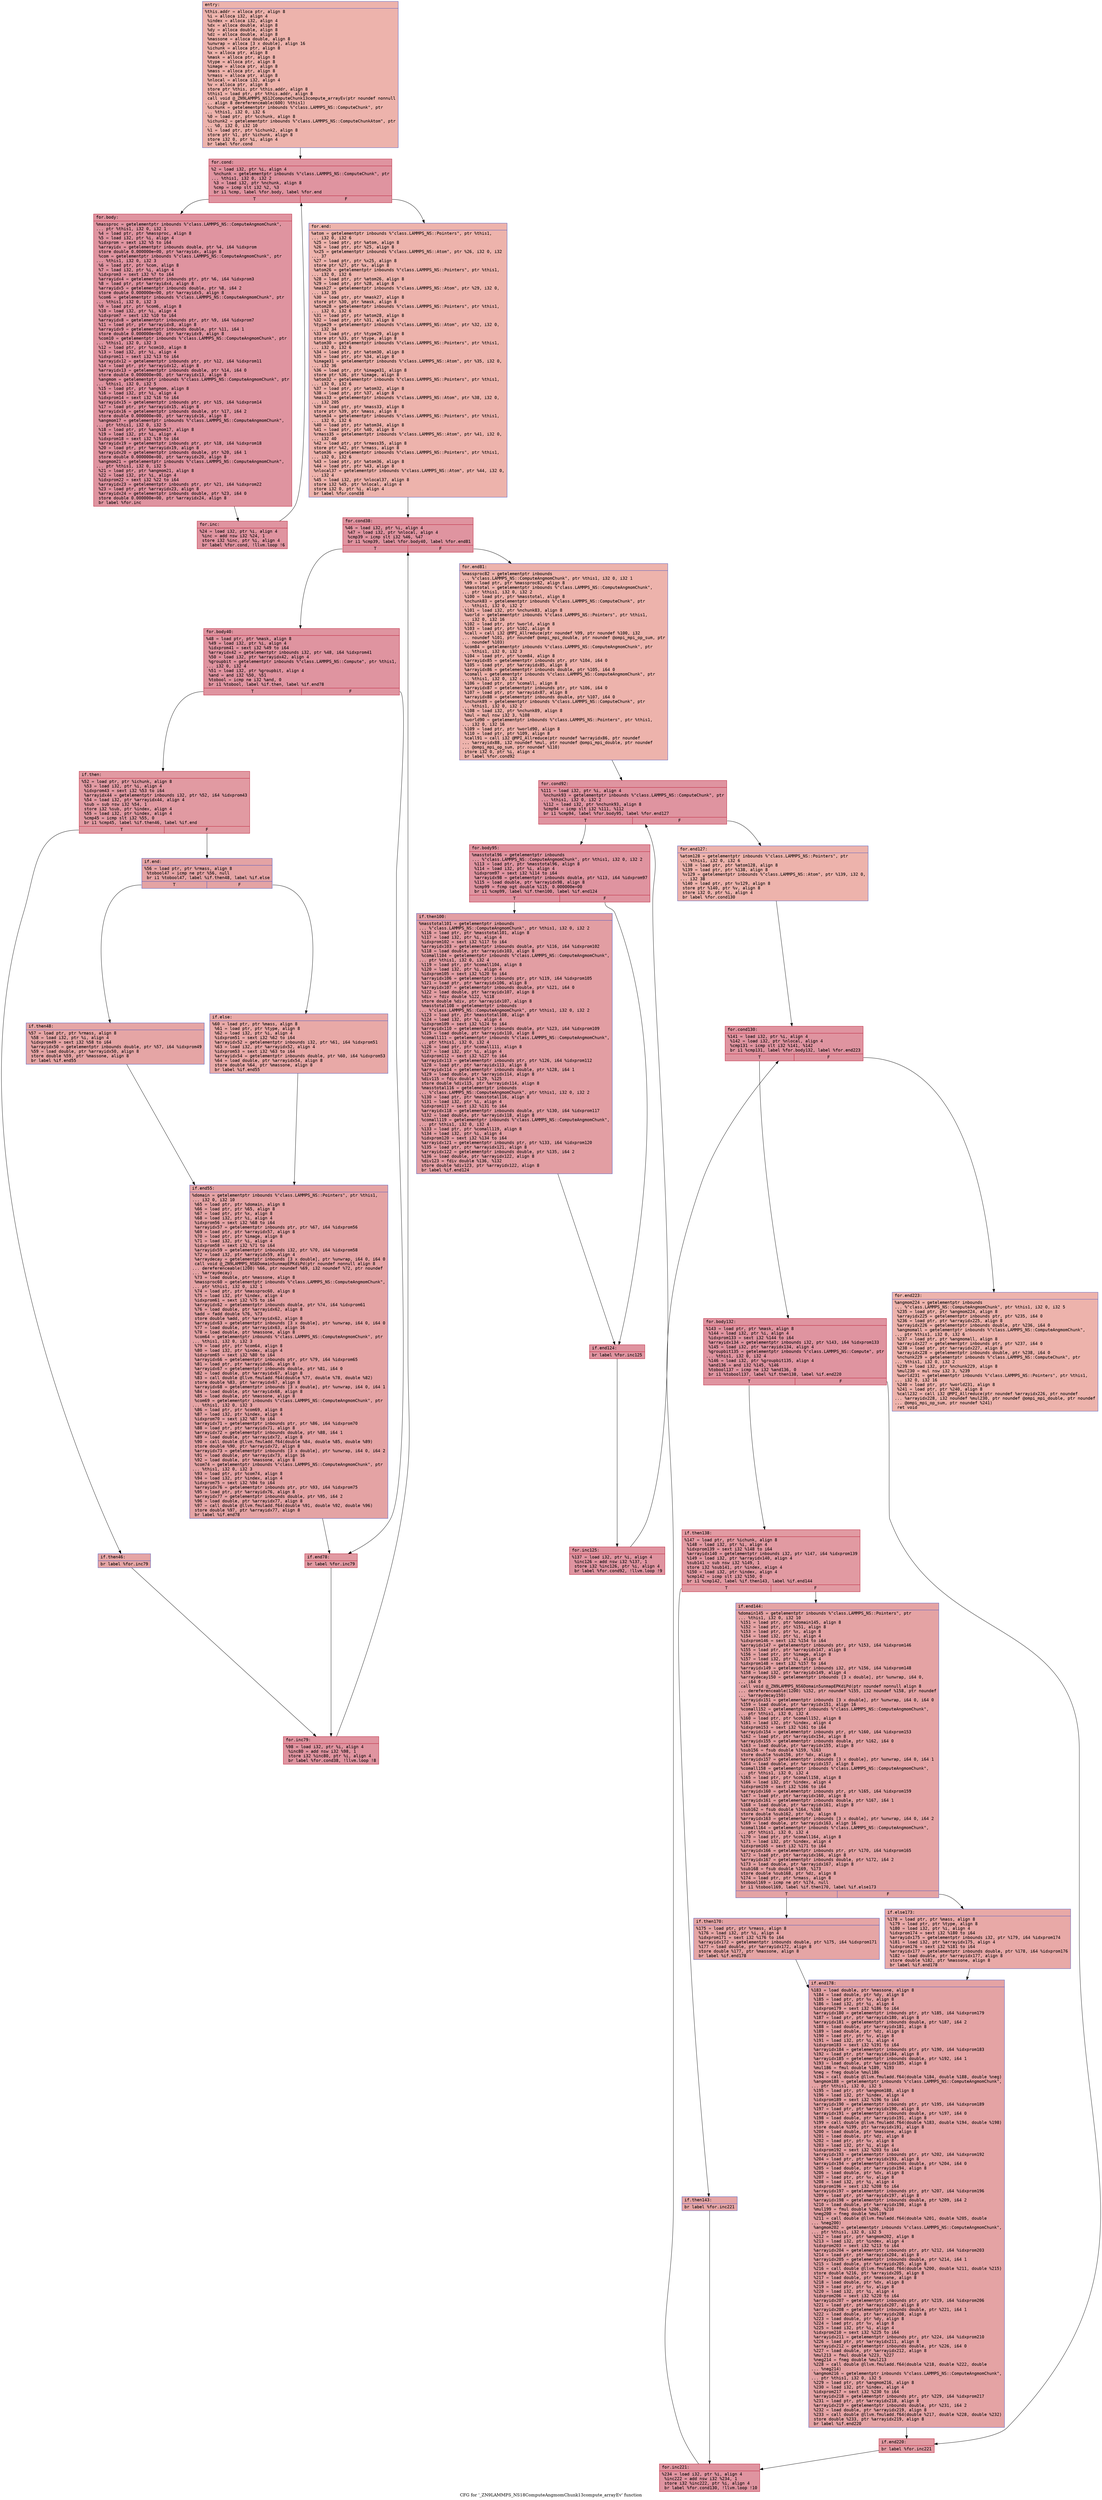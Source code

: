 digraph "CFG for '_ZN9LAMMPS_NS18ComputeAngmomChunk13compute_arrayEv' function" {
	label="CFG for '_ZN9LAMMPS_NS18ComputeAngmomChunk13compute_arrayEv' function";

	Node0x55b35e9cb7b0 [shape=record,color="#3d50c3ff", style=filled, fillcolor="#d6524470" fontname="Courier",label="{entry:\l|  %this.addr = alloca ptr, align 8\l  %i = alloca i32, align 4\l  %index = alloca i32, align 4\l  %dx = alloca double, align 8\l  %dy = alloca double, align 8\l  %dz = alloca double, align 8\l  %massone = alloca double, align 8\l  %unwrap = alloca [3 x double], align 16\l  %ichunk = alloca ptr, align 8\l  %x = alloca ptr, align 8\l  %mask = alloca ptr, align 8\l  %type = alloca ptr, align 8\l  %image = alloca ptr, align 8\l  %mass = alloca ptr, align 8\l  %rmass = alloca ptr, align 8\l  %nlocal = alloca i32, align 4\l  %v = alloca ptr, align 8\l  store ptr %this, ptr %this.addr, align 8\l  %this1 = load ptr, ptr %this.addr, align 8\l  call void @_ZN9LAMMPS_NS12ComputeChunk13compute_arrayEv(ptr noundef nonnull\l... align 8 dereferenceable(600) %this1)\l  %cchunk = getelementptr inbounds %\"class.LAMMPS_NS::ComputeChunk\", ptr\l... %this1, i32 0, i32 6\l  %0 = load ptr, ptr %cchunk, align 8\l  %ichunk2 = getelementptr inbounds %\"class.LAMMPS_NS::ComputeChunkAtom\", ptr\l... %0, i32 0, i32 10\l  %1 = load ptr, ptr %ichunk2, align 8\l  store ptr %1, ptr %ichunk, align 8\l  store i32 0, ptr %i, align 4\l  br label %for.cond\l}"];
	Node0x55b35e9cb7b0 -> Node0x55b35e9cca90[tooltip="entry -> for.cond\nProbability 100.00%" ];
	Node0x55b35e9cca90 [shape=record,color="#b70d28ff", style=filled, fillcolor="#b70d2870" fontname="Courier",label="{for.cond:\l|  %2 = load i32, ptr %i, align 4\l  %nchunk = getelementptr inbounds %\"class.LAMMPS_NS::ComputeChunk\", ptr\l... %this1, i32 0, i32 2\l  %3 = load i32, ptr %nchunk, align 8\l  %cmp = icmp slt i32 %2, %3\l  br i1 %cmp, label %for.body, label %for.end\l|{<s0>T|<s1>F}}"];
	Node0x55b35e9cca90:s0 -> Node0x55b35e9cbe50[tooltip="for.cond -> for.body\nProbability 96.88%" ];
	Node0x55b35e9cca90:s1 -> Node0x55b35e9cbed0[tooltip="for.cond -> for.end\nProbability 3.12%" ];
	Node0x55b35e9cbe50 [shape=record,color="#b70d28ff", style=filled, fillcolor="#b70d2870" fontname="Courier",label="{for.body:\l|  %massproc = getelementptr inbounds %\"class.LAMMPS_NS::ComputeAngmomChunk\",\l... ptr %this1, i32 0, i32 1\l  %4 = load ptr, ptr %massproc, align 8\l  %5 = load i32, ptr %i, align 4\l  %idxprom = sext i32 %5 to i64\l  %arrayidx = getelementptr inbounds double, ptr %4, i64 %idxprom\l  store double 0.000000e+00, ptr %arrayidx, align 8\l  %com = getelementptr inbounds %\"class.LAMMPS_NS::ComputeAngmomChunk\", ptr\l... %this1, i32 0, i32 3\l  %6 = load ptr, ptr %com, align 8\l  %7 = load i32, ptr %i, align 4\l  %idxprom3 = sext i32 %7 to i64\l  %arrayidx4 = getelementptr inbounds ptr, ptr %6, i64 %idxprom3\l  %8 = load ptr, ptr %arrayidx4, align 8\l  %arrayidx5 = getelementptr inbounds double, ptr %8, i64 2\l  store double 0.000000e+00, ptr %arrayidx5, align 8\l  %com6 = getelementptr inbounds %\"class.LAMMPS_NS::ComputeAngmomChunk\", ptr\l... %this1, i32 0, i32 3\l  %9 = load ptr, ptr %com6, align 8\l  %10 = load i32, ptr %i, align 4\l  %idxprom7 = sext i32 %10 to i64\l  %arrayidx8 = getelementptr inbounds ptr, ptr %9, i64 %idxprom7\l  %11 = load ptr, ptr %arrayidx8, align 8\l  %arrayidx9 = getelementptr inbounds double, ptr %11, i64 1\l  store double 0.000000e+00, ptr %arrayidx9, align 8\l  %com10 = getelementptr inbounds %\"class.LAMMPS_NS::ComputeAngmomChunk\", ptr\l... %this1, i32 0, i32 3\l  %12 = load ptr, ptr %com10, align 8\l  %13 = load i32, ptr %i, align 4\l  %idxprom11 = sext i32 %13 to i64\l  %arrayidx12 = getelementptr inbounds ptr, ptr %12, i64 %idxprom11\l  %14 = load ptr, ptr %arrayidx12, align 8\l  %arrayidx13 = getelementptr inbounds double, ptr %14, i64 0\l  store double 0.000000e+00, ptr %arrayidx13, align 8\l  %angmom = getelementptr inbounds %\"class.LAMMPS_NS::ComputeAngmomChunk\", ptr\l... %this1, i32 0, i32 5\l  %15 = load ptr, ptr %angmom, align 8\l  %16 = load i32, ptr %i, align 4\l  %idxprom14 = sext i32 %16 to i64\l  %arrayidx15 = getelementptr inbounds ptr, ptr %15, i64 %idxprom14\l  %17 = load ptr, ptr %arrayidx15, align 8\l  %arrayidx16 = getelementptr inbounds double, ptr %17, i64 2\l  store double 0.000000e+00, ptr %arrayidx16, align 8\l  %angmom17 = getelementptr inbounds %\"class.LAMMPS_NS::ComputeAngmomChunk\",\l... ptr %this1, i32 0, i32 5\l  %18 = load ptr, ptr %angmom17, align 8\l  %19 = load i32, ptr %i, align 4\l  %idxprom18 = sext i32 %19 to i64\l  %arrayidx19 = getelementptr inbounds ptr, ptr %18, i64 %idxprom18\l  %20 = load ptr, ptr %arrayidx19, align 8\l  %arrayidx20 = getelementptr inbounds double, ptr %20, i64 1\l  store double 0.000000e+00, ptr %arrayidx20, align 8\l  %angmom21 = getelementptr inbounds %\"class.LAMMPS_NS::ComputeAngmomChunk\",\l... ptr %this1, i32 0, i32 5\l  %21 = load ptr, ptr %angmom21, align 8\l  %22 = load i32, ptr %i, align 4\l  %idxprom22 = sext i32 %22 to i64\l  %arrayidx23 = getelementptr inbounds ptr, ptr %21, i64 %idxprom22\l  %23 = load ptr, ptr %arrayidx23, align 8\l  %arrayidx24 = getelementptr inbounds double, ptr %23, i64 0\l  store double 0.000000e+00, ptr %arrayidx24, align 8\l  br label %for.inc\l}"];
	Node0x55b35e9cbe50 -> Node0x55b35e9d0520[tooltip="for.body -> for.inc\nProbability 100.00%" ];
	Node0x55b35e9d0520 [shape=record,color="#b70d28ff", style=filled, fillcolor="#b70d2870" fontname="Courier",label="{for.inc:\l|  %24 = load i32, ptr %i, align 4\l  %inc = add nsw i32 %24, 1\l  store i32 %inc, ptr %i, align 4\l  br label %for.cond, !llvm.loop !6\l}"];
	Node0x55b35e9d0520 -> Node0x55b35e9cca90[tooltip="for.inc -> for.cond\nProbability 100.00%" ];
	Node0x55b35e9cbed0 [shape=record,color="#3d50c3ff", style=filled, fillcolor="#d6524470" fontname="Courier",label="{for.end:\l|  %atom = getelementptr inbounds %\"class.LAMMPS_NS::Pointers\", ptr %this1,\l... i32 0, i32 6\l  %25 = load ptr, ptr %atom, align 8\l  %26 = load ptr, ptr %25, align 8\l  %x25 = getelementptr inbounds %\"class.LAMMPS_NS::Atom\", ptr %26, i32 0, i32\l... 37\l  %27 = load ptr, ptr %x25, align 8\l  store ptr %27, ptr %x, align 8\l  %atom26 = getelementptr inbounds %\"class.LAMMPS_NS::Pointers\", ptr %this1,\l... i32 0, i32 6\l  %28 = load ptr, ptr %atom26, align 8\l  %29 = load ptr, ptr %28, align 8\l  %mask27 = getelementptr inbounds %\"class.LAMMPS_NS::Atom\", ptr %29, i32 0,\l... i32 35\l  %30 = load ptr, ptr %mask27, align 8\l  store ptr %30, ptr %mask, align 8\l  %atom28 = getelementptr inbounds %\"class.LAMMPS_NS::Pointers\", ptr %this1,\l... i32 0, i32 6\l  %31 = load ptr, ptr %atom28, align 8\l  %32 = load ptr, ptr %31, align 8\l  %type29 = getelementptr inbounds %\"class.LAMMPS_NS::Atom\", ptr %32, i32 0,\l... i32 34\l  %33 = load ptr, ptr %type29, align 8\l  store ptr %33, ptr %type, align 8\l  %atom30 = getelementptr inbounds %\"class.LAMMPS_NS::Pointers\", ptr %this1,\l... i32 0, i32 6\l  %34 = load ptr, ptr %atom30, align 8\l  %35 = load ptr, ptr %34, align 8\l  %image31 = getelementptr inbounds %\"class.LAMMPS_NS::Atom\", ptr %35, i32 0,\l... i32 36\l  %36 = load ptr, ptr %image31, align 8\l  store ptr %36, ptr %image, align 8\l  %atom32 = getelementptr inbounds %\"class.LAMMPS_NS::Pointers\", ptr %this1,\l... i32 0, i32 6\l  %37 = load ptr, ptr %atom32, align 8\l  %38 = load ptr, ptr %37, align 8\l  %mass33 = getelementptr inbounds %\"class.LAMMPS_NS::Atom\", ptr %38, i32 0,\l... i32 205\l  %39 = load ptr, ptr %mass33, align 8\l  store ptr %39, ptr %mass, align 8\l  %atom34 = getelementptr inbounds %\"class.LAMMPS_NS::Pointers\", ptr %this1,\l... i32 0, i32 6\l  %40 = load ptr, ptr %atom34, align 8\l  %41 = load ptr, ptr %40, align 8\l  %rmass35 = getelementptr inbounds %\"class.LAMMPS_NS::Atom\", ptr %41, i32 0,\l... i32 40\l  %42 = load ptr, ptr %rmass35, align 8\l  store ptr %42, ptr %rmass, align 8\l  %atom36 = getelementptr inbounds %\"class.LAMMPS_NS::Pointers\", ptr %this1,\l... i32 0, i32 6\l  %43 = load ptr, ptr %atom36, align 8\l  %44 = load ptr, ptr %43, align 8\l  %nlocal37 = getelementptr inbounds %\"class.LAMMPS_NS::Atom\", ptr %44, i32 0,\l... i32 4\l  %45 = load i32, ptr %nlocal37, align 8\l  store i32 %45, ptr %nlocal, align 4\l  store i32 0, ptr %i, align 4\l  br label %for.cond38\l}"];
	Node0x55b35e9cbed0 -> Node0x55b35e9d34a0[tooltip="for.end -> for.cond38\nProbability 100.00%" ];
	Node0x55b35e9d34a0 [shape=record,color="#b70d28ff", style=filled, fillcolor="#b70d2870" fontname="Courier",label="{for.cond38:\l|  %46 = load i32, ptr %i, align 4\l  %47 = load i32, ptr %nlocal, align 4\l  %cmp39 = icmp slt i32 %46, %47\l  br i1 %cmp39, label %for.body40, label %for.end81\l|{<s0>T|<s1>F}}"];
	Node0x55b35e9d34a0:s0 -> Node0x55b35e9d3f50[tooltip="for.cond38 -> for.body40\nProbability 96.88%" ];
	Node0x55b35e9d34a0:s1 -> Node0x55b35e9d3fd0[tooltip="for.cond38 -> for.end81\nProbability 3.12%" ];
	Node0x55b35e9d3f50 [shape=record,color="#b70d28ff", style=filled, fillcolor="#b70d2870" fontname="Courier",label="{for.body40:\l|  %48 = load ptr, ptr %mask, align 8\l  %49 = load i32, ptr %i, align 4\l  %idxprom41 = sext i32 %49 to i64\l  %arrayidx42 = getelementptr inbounds i32, ptr %48, i64 %idxprom41\l  %50 = load i32, ptr %arrayidx42, align 4\l  %groupbit = getelementptr inbounds %\"class.LAMMPS_NS::Compute\", ptr %this1,\l... i32 0, i32 4\l  %51 = load i32, ptr %groupbit, align 4\l  %and = and i32 %50, %51\l  %tobool = icmp ne i32 %and, 0\l  br i1 %tobool, label %if.then, label %if.end78\l|{<s0>T|<s1>F}}"];
	Node0x55b35e9d3f50:s0 -> Node0x55b35e9d46c0[tooltip="for.body40 -> if.then\nProbability 62.50%" ];
	Node0x55b35e9d3f50:s1 -> Node0x55b35e9d4730[tooltip="for.body40 -> if.end78\nProbability 37.50%" ];
	Node0x55b35e9d46c0 [shape=record,color="#b70d28ff", style=filled, fillcolor="#bb1b2c70" fontname="Courier",label="{if.then:\l|  %52 = load ptr, ptr %ichunk, align 8\l  %53 = load i32, ptr %i, align 4\l  %idxprom43 = sext i32 %53 to i64\l  %arrayidx44 = getelementptr inbounds i32, ptr %52, i64 %idxprom43\l  %54 = load i32, ptr %arrayidx44, align 4\l  %sub = sub nsw i32 %54, 1\l  store i32 %sub, ptr %index, align 4\l  %55 = load i32, ptr %index, align 4\l  %cmp45 = icmp slt i32 %55, 0\l  br i1 %cmp45, label %if.then46, label %if.end\l|{<s0>T|<s1>F}}"];
	Node0x55b35e9d46c0:s0 -> Node0x55b35e9d4dd0[tooltip="if.then -> if.then46\nProbability 37.50%" ];
	Node0x55b35e9d46c0:s1 -> Node0x55b35e9d4e50[tooltip="if.then -> if.end\nProbability 62.50%" ];
	Node0x55b35e9d4dd0 [shape=record,color="#3d50c3ff", style=filled, fillcolor="#c5333470" fontname="Courier",label="{if.then46:\l|  br label %for.inc79\l}"];
	Node0x55b35e9d4dd0 -> Node0x55b35e9d4fd0[tooltip="if.then46 -> for.inc79\nProbability 100.00%" ];
	Node0x55b35e9d4e50 [shape=record,color="#3d50c3ff", style=filled, fillcolor="#c32e3170" fontname="Courier",label="{if.end:\l|  %56 = load ptr, ptr %rmass, align 8\l  %tobool47 = icmp ne ptr %56, null\l  br i1 %tobool47, label %if.then48, label %if.else\l|{<s0>T|<s1>F}}"];
	Node0x55b35e9d4e50:s0 -> Node0x55b35e9d5200[tooltip="if.end -> if.then48\nProbability 62.50%" ];
	Node0x55b35e9d4e50:s1 -> Node0x55b35e9d5280[tooltip="if.end -> if.else\nProbability 37.50%" ];
	Node0x55b35e9d5200 [shape=record,color="#3d50c3ff", style=filled, fillcolor="#c5333470" fontname="Courier",label="{if.then48:\l|  %57 = load ptr, ptr %rmass, align 8\l  %58 = load i32, ptr %i, align 4\l  %idxprom49 = sext i32 %58 to i64\l  %arrayidx50 = getelementptr inbounds double, ptr %57, i64 %idxprom49\l  %59 = load double, ptr %arrayidx50, align 8\l  store double %59, ptr %massone, align 8\l  br label %if.end55\l}"];
	Node0x55b35e9d5200 -> Node0x55b35e9d5790[tooltip="if.then48 -> if.end55\nProbability 100.00%" ];
	Node0x55b35e9d5280 [shape=record,color="#3d50c3ff", style=filled, fillcolor="#ca3b3770" fontname="Courier",label="{if.else:\l|  %60 = load ptr, ptr %mass, align 8\l  %61 = load ptr, ptr %type, align 8\l  %62 = load i32, ptr %i, align 4\l  %idxprom51 = sext i32 %62 to i64\l  %arrayidx52 = getelementptr inbounds i32, ptr %61, i64 %idxprom51\l  %63 = load i32, ptr %arrayidx52, align 4\l  %idxprom53 = sext i32 %63 to i64\l  %arrayidx54 = getelementptr inbounds double, ptr %60, i64 %idxprom53\l  %64 = load double, ptr %arrayidx54, align 8\l  store double %64, ptr %massone, align 8\l  br label %if.end55\l}"];
	Node0x55b35e9d5280 -> Node0x55b35e9d5790[tooltip="if.else -> if.end55\nProbability 100.00%" ];
	Node0x55b35e9d5790 [shape=record,color="#3d50c3ff", style=filled, fillcolor="#c32e3170" fontname="Courier",label="{if.end55:\l|  %domain = getelementptr inbounds %\"class.LAMMPS_NS::Pointers\", ptr %this1,\l... i32 0, i32 10\l  %65 = load ptr, ptr %domain, align 8\l  %66 = load ptr, ptr %65, align 8\l  %67 = load ptr, ptr %x, align 8\l  %68 = load i32, ptr %i, align 4\l  %idxprom56 = sext i32 %68 to i64\l  %arrayidx57 = getelementptr inbounds ptr, ptr %67, i64 %idxprom56\l  %69 = load ptr, ptr %arrayidx57, align 8\l  %70 = load ptr, ptr %image, align 8\l  %71 = load i32, ptr %i, align 4\l  %idxprom58 = sext i32 %71 to i64\l  %arrayidx59 = getelementptr inbounds i32, ptr %70, i64 %idxprom58\l  %72 = load i32, ptr %arrayidx59, align 4\l  %arraydecay = getelementptr inbounds [3 x double], ptr %unwrap, i64 0, i64 0\l  call void @_ZN9LAMMPS_NS6Domain5unmapEPKdiPd(ptr noundef nonnull align 8\l... dereferenceable(1200) %66, ptr noundef %69, i32 noundef %72, ptr noundef\l... %arraydecay)\l  %73 = load double, ptr %massone, align 8\l  %massproc60 = getelementptr inbounds %\"class.LAMMPS_NS::ComputeAngmomChunk\",\l... ptr %this1, i32 0, i32 1\l  %74 = load ptr, ptr %massproc60, align 8\l  %75 = load i32, ptr %index, align 4\l  %idxprom61 = sext i32 %75 to i64\l  %arrayidx62 = getelementptr inbounds double, ptr %74, i64 %idxprom61\l  %76 = load double, ptr %arrayidx62, align 8\l  %add = fadd double %76, %73\l  store double %add, ptr %arrayidx62, align 8\l  %arrayidx63 = getelementptr inbounds [3 x double], ptr %unwrap, i64 0, i64 0\l  %77 = load double, ptr %arrayidx63, align 16\l  %78 = load double, ptr %massone, align 8\l  %com64 = getelementptr inbounds %\"class.LAMMPS_NS::ComputeAngmomChunk\", ptr\l... %this1, i32 0, i32 3\l  %79 = load ptr, ptr %com64, align 8\l  %80 = load i32, ptr %index, align 4\l  %idxprom65 = sext i32 %80 to i64\l  %arrayidx66 = getelementptr inbounds ptr, ptr %79, i64 %idxprom65\l  %81 = load ptr, ptr %arrayidx66, align 8\l  %arrayidx67 = getelementptr inbounds double, ptr %81, i64 0\l  %82 = load double, ptr %arrayidx67, align 8\l  %83 = call double @llvm.fmuladd.f64(double %77, double %78, double %82)\l  store double %83, ptr %arrayidx67, align 8\l  %arrayidx68 = getelementptr inbounds [3 x double], ptr %unwrap, i64 0, i64 1\l  %84 = load double, ptr %arrayidx68, align 8\l  %85 = load double, ptr %massone, align 8\l  %com69 = getelementptr inbounds %\"class.LAMMPS_NS::ComputeAngmomChunk\", ptr\l... %this1, i32 0, i32 3\l  %86 = load ptr, ptr %com69, align 8\l  %87 = load i32, ptr %index, align 4\l  %idxprom70 = sext i32 %87 to i64\l  %arrayidx71 = getelementptr inbounds ptr, ptr %86, i64 %idxprom70\l  %88 = load ptr, ptr %arrayidx71, align 8\l  %arrayidx72 = getelementptr inbounds double, ptr %88, i64 1\l  %89 = load double, ptr %arrayidx72, align 8\l  %90 = call double @llvm.fmuladd.f64(double %84, double %85, double %89)\l  store double %90, ptr %arrayidx72, align 8\l  %arrayidx73 = getelementptr inbounds [3 x double], ptr %unwrap, i64 0, i64 2\l  %91 = load double, ptr %arrayidx73, align 16\l  %92 = load double, ptr %massone, align 8\l  %com74 = getelementptr inbounds %\"class.LAMMPS_NS::ComputeAngmomChunk\", ptr\l... %this1, i32 0, i32 3\l  %93 = load ptr, ptr %com74, align 8\l  %94 = load i32, ptr %index, align 4\l  %idxprom75 = sext i32 %94 to i64\l  %arrayidx76 = getelementptr inbounds ptr, ptr %93, i64 %idxprom75\l  %95 = load ptr, ptr %arrayidx76, align 8\l  %arrayidx77 = getelementptr inbounds double, ptr %95, i64 2\l  %96 = load double, ptr %arrayidx77, align 8\l  %97 = call double @llvm.fmuladd.f64(double %91, double %92, double %96)\l  store double %97, ptr %arrayidx77, align 8\l  br label %if.end78\l}"];
	Node0x55b35e9d5790 -> Node0x55b35e9d4730[tooltip="if.end55 -> if.end78\nProbability 100.00%" ];
	Node0x55b35e9d4730 [shape=record,color="#b70d28ff", style=filled, fillcolor="#bb1b2c70" fontname="Courier",label="{if.end78:\l|  br label %for.inc79\l}"];
	Node0x55b35e9d4730 -> Node0x55b35e9d4fd0[tooltip="if.end78 -> for.inc79\nProbability 100.00%" ];
	Node0x55b35e9d4fd0 [shape=record,color="#b70d28ff", style=filled, fillcolor="#b70d2870" fontname="Courier",label="{for.inc79:\l|  %98 = load i32, ptr %i, align 4\l  %inc80 = add nsw i32 %98, 1\l  store i32 %inc80, ptr %i, align 4\l  br label %for.cond38, !llvm.loop !8\l}"];
	Node0x55b35e9d4fd0 -> Node0x55b35e9d34a0[tooltip="for.inc79 -> for.cond38\nProbability 100.00%" ];
	Node0x55b35e9d3fd0 [shape=record,color="#3d50c3ff", style=filled, fillcolor="#d6524470" fontname="Courier",label="{for.end81:\l|  %massproc82 = getelementptr inbounds\l... %\"class.LAMMPS_NS::ComputeAngmomChunk\", ptr %this1, i32 0, i32 1\l  %99 = load ptr, ptr %massproc82, align 8\l  %masstotal = getelementptr inbounds %\"class.LAMMPS_NS::ComputeAngmomChunk\",\l... ptr %this1, i32 0, i32 2\l  %100 = load ptr, ptr %masstotal, align 8\l  %nchunk83 = getelementptr inbounds %\"class.LAMMPS_NS::ComputeChunk\", ptr\l... %this1, i32 0, i32 2\l  %101 = load i32, ptr %nchunk83, align 8\l  %world = getelementptr inbounds %\"class.LAMMPS_NS::Pointers\", ptr %this1,\l... i32 0, i32 16\l  %102 = load ptr, ptr %world, align 8\l  %103 = load ptr, ptr %102, align 8\l  %call = call i32 @MPI_Allreduce(ptr noundef %99, ptr noundef %100, i32\l... noundef %101, ptr noundef @ompi_mpi_double, ptr noundef @ompi_mpi_op_sum, ptr\l... noundef %103)\l  %com84 = getelementptr inbounds %\"class.LAMMPS_NS::ComputeAngmomChunk\", ptr\l... %this1, i32 0, i32 3\l  %104 = load ptr, ptr %com84, align 8\l  %arrayidx85 = getelementptr inbounds ptr, ptr %104, i64 0\l  %105 = load ptr, ptr %arrayidx85, align 8\l  %arrayidx86 = getelementptr inbounds double, ptr %105, i64 0\l  %comall = getelementptr inbounds %\"class.LAMMPS_NS::ComputeAngmomChunk\", ptr\l... %this1, i32 0, i32 4\l  %106 = load ptr, ptr %comall, align 8\l  %arrayidx87 = getelementptr inbounds ptr, ptr %106, i64 0\l  %107 = load ptr, ptr %arrayidx87, align 8\l  %arrayidx88 = getelementptr inbounds double, ptr %107, i64 0\l  %nchunk89 = getelementptr inbounds %\"class.LAMMPS_NS::ComputeChunk\", ptr\l... %this1, i32 0, i32 2\l  %108 = load i32, ptr %nchunk89, align 8\l  %mul = mul nsw i32 3, %108\l  %world90 = getelementptr inbounds %\"class.LAMMPS_NS::Pointers\", ptr %this1,\l... i32 0, i32 16\l  %109 = load ptr, ptr %world90, align 8\l  %110 = load ptr, ptr %109, align 8\l  %call91 = call i32 @MPI_Allreduce(ptr noundef %arrayidx86, ptr noundef\l... %arrayidx88, i32 noundef %mul, ptr noundef @ompi_mpi_double, ptr noundef\l... @ompi_mpi_op_sum, ptr noundef %110)\l  store i32 0, ptr %i, align 4\l  br label %for.cond92\l}"];
	Node0x55b35e9d3fd0 -> Node0x55b35e9db0e0[tooltip="for.end81 -> for.cond92\nProbability 100.00%" ];
	Node0x55b35e9db0e0 [shape=record,color="#b70d28ff", style=filled, fillcolor="#b70d2870" fontname="Courier",label="{for.cond92:\l|  %111 = load i32, ptr %i, align 4\l  %nchunk93 = getelementptr inbounds %\"class.LAMMPS_NS::ComputeChunk\", ptr\l... %this1, i32 0, i32 2\l  %112 = load i32, ptr %nchunk93, align 8\l  %cmp94 = icmp slt i32 %111, %112\l  br i1 %cmp94, label %for.body95, label %for.end127\l|{<s0>T|<s1>F}}"];
	Node0x55b35e9db0e0:s0 -> Node0x55b35e9db420[tooltip="for.cond92 -> for.body95\nProbability 96.88%" ];
	Node0x55b35e9db0e0:s1 -> Node0x55b35e9db4a0[tooltip="for.cond92 -> for.end127\nProbability 3.12%" ];
	Node0x55b35e9db420 [shape=record,color="#b70d28ff", style=filled, fillcolor="#b70d2870" fontname="Courier",label="{for.body95:\l|  %masstotal96 = getelementptr inbounds\l... %\"class.LAMMPS_NS::ComputeAngmomChunk\", ptr %this1, i32 0, i32 2\l  %113 = load ptr, ptr %masstotal96, align 8\l  %114 = load i32, ptr %i, align 4\l  %idxprom97 = sext i32 %114 to i64\l  %arrayidx98 = getelementptr inbounds double, ptr %113, i64 %idxprom97\l  %115 = load double, ptr %arrayidx98, align 8\l  %cmp99 = fcmp ogt double %115, 0.000000e+00\l  br i1 %cmp99, label %if.then100, label %if.end124\l|{<s0>T|<s1>F}}"];
	Node0x55b35e9db420:s0 -> Node0x55b35e9dba60[tooltip="for.body95 -> if.then100\nProbability 50.00%" ];
	Node0x55b35e9db420:s1 -> Node0x55b35e9dbae0[tooltip="for.body95 -> if.end124\nProbability 50.00%" ];
	Node0x55b35e9dba60 [shape=record,color="#3d50c3ff", style=filled, fillcolor="#be242e70" fontname="Courier",label="{if.then100:\l|  %masstotal101 = getelementptr inbounds\l... %\"class.LAMMPS_NS::ComputeAngmomChunk\", ptr %this1, i32 0, i32 2\l  %116 = load ptr, ptr %masstotal101, align 8\l  %117 = load i32, ptr %i, align 4\l  %idxprom102 = sext i32 %117 to i64\l  %arrayidx103 = getelementptr inbounds double, ptr %116, i64 %idxprom102\l  %118 = load double, ptr %arrayidx103, align 8\l  %comall104 = getelementptr inbounds %\"class.LAMMPS_NS::ComputeAngmomChunk\",\l... ptr %this1, i32 0, i32 4\l  %119 = load ptr, ptr %comall104, align 8\l  %120 = load i32, ptr %i, align 4\l  %idxprom105 = sext i32 %120 to i64\l  %arrayidx106 = getelementptr inbounds ptr, ptr %119, i64 %idxprom105\l  %121 = load ptr, ptr %arrayidx106, align 8\l  %arrayidx107 = getelementptr inbounds double, ptr %121, i64 0\l  %122 = load double, ptr %arrayidx107, align 8\l  %div = fdiv double %122, %118\l  store double %div, ptr %arrayidx107, align 8\l  %masstotal108 = getelementptr inbounds\l... %\"class.LAMMPS_NS::ComputeAngmomChunk\", ptr %this1, i32 0, i32 2\l  %123 = load ptr, ptr %masstotal108, align 8\l  %124 = load i32, ptr %i, align 4\l  %idxprom109 = sext i32 %124 to i64\l  %arrayidx110 = getelementptr inbounds double, ptr %123, i64 %idxprom109\l  %125 = load double, ptr %arrayidx110, align 8\l  %comall111 = getelementptr inbounds %\"class.LAMMPS_NS::ComputeAngmomChunk\",\l... ptr %this1, i32 0, i32 4\l  %126 = load ptr, ptr %comall111, align 8\l  %127 = load i32, ptr %i, align 4\l  %idxprom112 = sext i32 %127 to i64\l  %arrayidx113 = getelementptr inbounds ptr, ptr %126, i64 %idxprom112\l  %128 = load ptr, ptr %arrayidx113, align 8\l  %arrayidx114 = getelementptr inbounds double, ptr %128, i64 1\l  %129 = load double, ptr %arrayidx114, align 8\l  %div115 = fdiv double %129, %125\l  store double %div115, ptr %arrayidx114, align 8\l  %masstotal116 = getelementptr inbounds\l... %\"class.LAMMPS_NS::ComputeAngmomChunk\", ptr %this1, i32 0, i32 2\l  %130 = load ptr, ptr %masstotal116, align 8\l  %131 = load i32, ptr %i, align 4\l  %idxprom117 = sext i32 %131 to i64\l  %arrayidx118 = getelementptr inbounds double, ptr %130, i64 %idxprom117\l  %132 = load double, ptr %arrayidx118, align 8\l  %comall119 = getelementptr inbounds %\"class.LAMMPS_NS::ComputeAngmomChunk\",\l... ptr %this1, i32 0, i32 4\l  %133 = load ptr, ptr %comall119, align 8\l  %134 = load i32, ptr %i, align 4\l  %idxprom120 = sext i32 %134 to i64\l  %arrayidx121 = getelementptr inbounds ptr, ptr %133, i64 %idxprom120\l  %135 = load ptr, ptr %arrayidx121, align 8\l  %arrayidx122 = getelementptr inbounds double, ptr %135, i64 2\l  %136 = load double, ptr %arrayidx122, align 8\l  %div123 = fdiv double %136, %132\l  store double %div123, ptr %arrayidx122, align 8\l  br label %if.end124\l}"];
	Node0x55b35e9dba60 -> Node0x55b35e9dbae0[tooltip="if.then100 -> if.end124\nProbability 100.00%" ];
	Node0x55b35e9dbae0 [shape=record,color="#b70d28ff", style=filled, fillcolor="#b70d2870" fontname="Courier",label="{if.end124:\l|  br label %for.inc125\l}"];
	Node0x55b35e9dbae0 -> Node0x55b35e9ddc00[tooltip="if.end124 -> for.inc125\nProbability 100.00%" ];
	Node0x55b35e9ddc00 [shape=record,color="#b70d28ff", style=filled, fillcolor="#b70d2870" fontname="Courier",label="{for.inc125:\l|  %137 = load i32, ptr %i, align 4\l  %inc126 = add nsw i32 %137, 1\l  store i32 %inc126, ptr %i, align 4\l  br label %for.cond92, !llvm.loop !9\l}"];
	Node0x55b35e9ddc00 -> Node0x55b35e9db0e0[tooltip="for.inc125 -> for.cond92\nProbability 100.00%" ];
	Node0x55b35e9db4a0 [shape=record,color="#3d50c3ff", style=filled, fillcolor="#d6524470" fontname="Courier",label="{for.end127:\l|  %atom128 = getelementptr inbounds %\"class.LAMMPS_NS::Pointers\", ptr\l... %this1, i32 0, i32 6\l  %138 = load ptr, ptr %atom128, align 8\l  %139 = load ptr, ptr %138, align 8\l  %v129 = getelementptr inbounds %\"class.LAMMPS_NS::Atom\", ptr %139, i32 0,\l... i32 38\l  %140 = load ptr, ptr %v129, align 8\l  store ptr %140, ptr %v, align 8\l  store i32 0, ptr %i, align 4\l  br label %for.cond130\l}"];
	Node0x55b35e9db4a0 -> Node0x55b35e9de530[tooltip="for.end127 -> for.cond130\nProbability 100.00%" ];
	Node0x55b35e9de530 [shape=record,color="#b70d28ff", style=filled, fillcolor="#b70d2870" fontname="Courier",label="{for.cond130:\l|  %141 = load i32, ptr %i, align 4\l  %142 = load i32, ptr %nlocal, align 4\l  %cmp131 = icmp slt i32 %141, %142\l  br i1 %cmp131, label %for.body132, label %for.end223\l|{<s0>T|<s1>F}}"];
	Node0x55b35e9de530:s0 -> Node0x55b35e9de7d0[tooltip="for.cond130 -> for.body132\nProbability 96.88%" ];
	Node0x55b35e9de530:s1 -> Node0x55b35e9de850[tooltip="for.cond130 -> for.end223\nProbability 3.12%" ];
	Node0x55b35e9de7d0 [shape=record,color="#b70d28ff", style=filled, fillcolor="#b70d2870" fontname="Courier",label="{for.body132:\l|  %143 = load ptr, ptr %mask, align 8\l  %144 = load i32, ptr %i, align 4\l  %idxprom133 = sext i32 %144 to i64\l  %arrayidx134 = getelementptr inbounds i32, ptr %143, i64 %idxprom133\l  %145 = load i32, ptr %arrayidx134, align 4\l  %groupbit135 = getelementptr inbounds %\"class.LAMMPS_NS::Compute\", ptr\l... %this1, i32 0, i32 4\l  %146 = load i32, ptr %groupbit135, align 4\l  %and136 = and i32 %145, %146\l  %tobool137 = icmp ne i32 %and136, 0\l  br i1 %tobool137, label %if.then138, label %if.end220\l|{<s0>T|<s1>F}}"];
	Node0x55b35e9de7d0:s0 -> Node0x55b35e9c9940[tooltip="for.body132 -> if.then138\nProbability 62.50%" ];
	Node0x55b35e9de7d0:s1 -> Node0x55b35e9c99c0[tooltip="for.body132 -> if.end220\nProbability 37.50%" ];
	Node0x55b35e9c9940 [shape=record,color="#b70d28ff", style=filled, fillcolor="#bb1b2c70" fontname="Courier",label="{if.then138:\l|  %147 = load ptr, ptr %ichunk, align 8\l  %148 = load i32, ptr %i, align 4\l  %idxprom139 = sext i32 %148 to i64\l  %arrayidx140 = getelementptr inbounds i32, ptr %147, i64 %idxprom139\l  %149 = load i32, ptr %arrayidx140, align 4\l  %sub141 = sub nsw i32 %149, 1\l  store i32 %sub141, ptr %index, align 4\l  %150 = load i32, ptr %index, align 4\l  %cmp142 = icmp slt i32 %150, 0\l  br i1 %cmp142, label %if.then143, label %if.end144\l|{<s0>T|<s1>F}}"];
	Node0x55b35e9c9940:s0 -> Node0x55b35e9d5c90[tooltip="if.then138 -> if.then143\nProbability 37.50%" ];
	Node0x55b35e9c9940:s1 -> Node0x55b35e9d5d10[tooltip="if.then138 -> if.end144\nProbability 62.50%" ];
	Node0x55b35e9d5c90 [shape=record,color="#3d50c3ff", style=filled, fillcolor="#c5333470" fontname="Courier",label="{if.then143:\l|  br label %for.inc221\l}"];
	Node0x55b35e9d5c90 -> Node0x55b35e9d5ea0[tooltip="if.then143 -> for.inc221\nProbability 100.00%" ];
	Node0x55b35e9d5d10 [shape=record,color="#3d50c3ff", style=filled, fillcolor="#c32e3170" fontname="Courier",label="{if.end144:\l|  %domain145 = getelementptr inbounds %\"class.LAMMPS_NS::Pointers\", ptr\l... %this1, i32 0, i32 10\l  %151 = load ptr, ptr %domain145, align 8\l  %152 = load ptr, ptr %151, align 8\l  %153 = load ptr, ptr %x, align 8\l  %154 = load i32, ptr %i, align 4\l  %idxprom146 = sext i32 %154 to i64\l  %arrayidx147 = getelementptr inbounds ptr, ptr %153, i64 %idxprom146\l  %155 = load ptr, ptr %arrayidx147, align 8\l  %156 = load ptr, ptr %image, align 8\l  %157 = load i32, ptr %i, align 4\l  %idxprom148 = sext i32 %157 to i64\l  %arrayidx149 = getelementptr inbounds i32, ptr %156, i64 %idxprom148\l  %158 = load i32, ptr %arrayidx149, align 4\l  %arraydecay150 = getelementptr inbounds [3 x double], ptr %unwrap, i64 0,\l... i64 0\l  call void @_ZN9LAMMPS_NS6Domain5unmapEPKdiPd(ptr noundef nonnull align 8\l... dereferenceable(1200) %152, ptr noundef %155, i32 noundef %158, ptr noundef\l... %arraydecay150)\l  %arrayidx151 = getelementptr inbounds [3 x double], ptr %unwrap, i64 0, i64 0\l  %159 = load double, ptr %arrayidx151, align 16\l  %comall152 = getelementptr inbounds %\"class.LAMMPS_NS::ComputeAngmomChunk\",\l... ptr %this1, i32 0, i32 4\l  %160 = load ptr, ptr %comall152, align 8\l  %161 = load i32, ptr %index, align 4\l  %idxprom153 = sext i32 %161 to i64\l  %arrayidx154 = getelementptr inbounds ptr, ptr %160, i64 %idxprom153\l  %162 = load ptr, ptr %arrayidx154, align 8\l  %arrayidx155 = getelementptr inbounds double, ptr %162, i64 0\l  %163 = load double, ptr %arrayidx155, align 8\l  %sub156 = fsub double %159, %163\l  store double %sub156, ptr %dx, align 8\l  %arrayidx157 = getelementptr inbounds [3 x double], ptr %unwrap, i64 0, i64 1\l  %164 = load double, ptr %arrayidx157, align 8\l  %comall158 = getelementptr inbounds %\"class.LAMMPS_NS::ComputeAngmomChunk\",\l... ptr %this1, i32 0, i32 4\l  %165 = load ptr, ptr %comall158, align 8\l  %166 = load i32, ptr %index, align 4\l  %idxprom159 = sext i32 %166 to i64\l  %arrayidx160 = getelementptr inbounds ptr, ptr %165, i64 %idxprom159\l  %167 = load ptr, ptr %arrayidx160, align 8\l  %arrayidx161 = getelementptr inbounds double, ptr %167, i64 1\l  %168 = load double, ptr %arrayidx161, align 8\l  %sub162 = fsub double %164, %168\l  store double %sub162, ptr %dy, align 8\l  %arrayidx163 = getelementptr inbounds [3 x double], ptr %unwrap, i64 0, i64 2\l  %169 = load double, ptr %arrayidx163, align 16\l  %comall164 = getelementptr inbounds %\"class.LAMMPS_NS::ComputeAngmomChunk\",\l... ptr %this1, i32 0, i32 4\l  %170 = load ptr, ptr %comall164, align 8\l  %171 = load i32, ptr %index, align 4\l  %idxprom165 = sext i32 %171 to i64\l  %arrayidx166 = getelementptr inbounds ptr, ptr %170, i64 %idxprom165\l  %172 = load ptr, ptr %arrayidx166, align 8\l  %arrayidx167 = getelementptr inbounds double, ptr %172, i64 2\l  %173 = load double, ptr %arrayidx167, align 8\l  %sub168 = fsub double %169, %173\l  store double %sub168, ptr %dz, align 8\l  %174 = load ptr, ptr %rmass, align 8\l  %tobool169 = icmp ne ptr %174, null\l  br i1 %tobool169, label %if.then170, label %if.else173\l|{<s0>T|<s1>F}}"];
	Node0x55b35e9d5d10:s0 -> Node0x55b35e9e4890[tooltip="if.end144 -> if.then170\nProbability 62.50%" ];
	Node0x55b35e9d5d10:s1 -> Node0x55b35e9e4910[tooltip="if.end144 -> if.else173\nProbability 37.50%" ];
	Node0x55b35e9e4890 [shape=record,color="#3d50c3ff", style=filled, fillcolor="#c5333470" fontname="Courier",label="{if.then170:\l|  %175 = load ptr, ptr %rmass, align 8\l  %176 = load i32, ptr %i, align 4\l  %idxprom171 = sext i32 %176 to i64\l  %arrayidx172 = getelementptr inbounds double, ptr %175, i64 %idxprom171\l  %177 = load double, ptr %arrayidx172, align 8\l  store double %177, ptr %massone, align 8\l  br label %if.end178\l}"];
	Node0x55b35e9e4890 -> Node0x55b35e9e4e30[tooltip="if.then170 -> if.end178\nProbability 100.00%" ];
	Node0x55b35e9e4910 [shape=record,color="#3d50c3ff", style=filled, fillcolor="#ca3b3770" fontname="Courier",label="{if.else173:\l|  %178 = load ptr, ptr %mass, align 8\l  %179 = load ptr, ptr %type, align 8\l  %180 = load i32, ptr %i, align 4\l  %idxprom174 = sext i32 %180 to i64\l  %arrayidx175 = getelementptr inbounds i32, ptr %179, i64 %idxprom174\l  %181 = load i32, ptr %arrayidx175, align 4\l  %idxprom176 = sext i32 %181 to i64\l  %arrayidx177 = getelementptr inbounds double, ptr %178, i64 %idxprom176\l  %182 = load double, ptr %arrayidx177, align 8\l  store double %182, ptr %massone, align 8\l  br label %if.end178\l}"];
	Node0x55b35e9e4910 -> Node0x55b35e9e4e30[tooltip="if.else173 -> if.end178\nProbability 100.00%" ];
	Node0x55b35e9e4e30 [shape=record,color="#3d50c3ff", style=filled, fillcolor="#c32e3170" fontname="Courier",label="{if.end178:\l|  %183 = load double, ptr %massone, align 8\l  %184 = load double, ptr %dy, align 8\l  %185 = load ptr, ptr %v, align 8\l  %186 = load i32, ptr %i, align 4\l  %idxprom179 = sext i32 %186 to i64\l  %arrayidx180 = getelementptr inbounds ptr, ptr %185, i64 %idxprom179\l  %187 = load ptr, ptr %arrayidx180, align 8\l  %arrayidx181 = getelementptr inbounds double, ptr %187, i64 2\l  %188 = load double, ptr %arrayidx181, align 8\l  %189 = load double, ptr %dz, align 8\l  %190 = load ptr, ptr %v, align 8\l  %191 = load i32, ptr %i, align 4\l  %idxprom183 = sext i32 %191 to i64\l  %arrayidx184 = getelementptr inbounds ptr, ptr %190, i64 %idxprom183\l  %192 = load ptr, ptr %arrayidx184, align 8\l  %arrayidx185 = getelementptr inbounds double, ptr %192, i64 1\l  %193 = load double, ptr %arrayidx185, align 8\l  %mul186 = fmul double %189, %193\l  %neg = fneg double %mul186\l  %194 = call double @llvm.fmuladd.f64(double %184, double %188, double %neg)\l  %angmom188 = getelementptr inbounds %\"class.LAMMPS_NS::ComputeAngmomChunk\",\l... ptr %this1, i32 0, i32 5\l  %195 = load ptr, ptr %angmom188, align 8\l  %196 = load i32, ptr %index, align 4\l  %idxprom189 = sext i32 %196 to i64\l  %arrayidx190 = getelementptr inbounds ptr, ptr %195, i64 %idxprom189\l  %197 = load ptr, ptr %arrayidx190, align 8\l  %arrayidx191 = getelementptr inbounds double, ptr %197, i64 0\l  %198 = load double, ptr %arrayidx191, align 8\l  %199 = call double @llvm.fmuladd.f64(double %183, double %194, double %198)\l  store double %199, ptr %arrayidx191, align 8\l  %200 = load double, ptr %massone, align 8\l  %201 = load double, ptr %dz, align 8\l  %202 = load ptr, ptr %v, align 8\l  %203 = load i32, ptr %i, align 4\l  %idxprom192 = sext i32 %203 to i64\l  %arrayidx193 = getelementptr inbounds ptr, ptr %202, i64 %idxprom192\l  %204 = load ptr, ptr %arrayidx193, align 8\l  %arrayidx194 = getelementptr inbounds double, ptr %204, i64 0\l  %205 = load double, ptr %arrayidx194, align 8\l  %206 = load double, ptr %dx, align 8\l  %207 = load ptr, ptr %v, align 8\l  %208 = load i32, ptr %i, align 4\l  %idxprom196 = sext i32 %208 to i64\l  %arrayidx197 = getelementptr inbounds ptr, ptr %207, i64 %idxprom196\l  %209 = load ptr, ptr %arrayidx197, align 8\l  %arrayidx198 = getelementptr inbounds double, ptr %209, i64 2\l  %210 = load double, ptr %arrayidx198, align 8\l  %mul199 = fmul double %206, %210\l  %neg200 = fneg double %mul199\l  %211 = call double @llvm.fmuladd.f64(double %201, double %205, double\l... %neg200)\l  %angmom202 = getelementptr inbounds %\"class.LAMMPS_NS::ComputeAngmomChunk\",\l... ptr %this1, i32 0, i32 5\l  %212 = load ptr, ptr %angmom202, align 8\l  %213 = load i32, ptr %index, align 4\l  %idxprom203 = sext i32 %213 to i64\l  %arrayidx204 = getelementptr inbounds ptr, ptr %212, i64 %idxprom203\l  %214 = load ptr, ptr %arrayidx204, align 8\l  %arrayidx205 = getelementptr inbounds double, ptr %214, i64 1\l  %215 = load double, ptr %arrayidx205, align 8\l  %216 = call double @llvm.fmuladd.f64(double %200, double %211, double %215)\l  store double %216, ptr %arrayidx205, align 8\l  %217 = load double, ptr %massone, align 8\l  %218 = load double, ptr %dx, align 8\l  %219 = load ptr, ptr %v, align 8\l  %220 = load i32, ptr %i, align 4\l  %idxprom206 = sext i32 %220 to i64\l  %arrayidx207 = getelementptr inbounds ptr, ptr %219, i64 %idxprom206\l  %221 = load ptr, ptr %arrayidx207, align 8\l  %arrayidx208 = getelementptr inbounds double, ptr %221, i64 1\l  %222 = load double, ptr %arrayidx208, align 8\l  %223 = load double, ptr %dy, align 8\l  %224 = load ptr, ptr %v, align 8\l  %225 = load i32, ptr %i, align 4\l  %idxprom210 = sext i32 %225 to i64\l  %arrayidx211 = getelementptr inbounds ptr, ptr %224, i64 %idxprom210\l  %226 = load ptr, ptr %arrayidx211, align 8\l  %arrayidx212 = getelementptr inbounds double, ptr %226, i64 0\l  %227 = load double, ptr %arrayidx212, align 8\l  %mul213 = fmul double %223, %227\l  %neg214 = fneg double %mul213\l  %228 = call double @llvm.fmuladd.f64(double %218, double %222, double\l... %neg214)\l  %angmom216 = getelementptr inbounds %\"class.LAMMPS_NS::ComputeAngmomChunk\",\l... ptr %this1, i32 0, i32 5\l  %229 = load ptr, ptr %angmom216, align 8\l  %230 = load i32, ptr %index, align 4\l  %idxprom217 = sext i32 %230 to i64\l  %arrayidx218 = getelementptr inbounds ptr, ptr %229, i64 %idxprom217\l  %231 = load ptr, ptr %arrayidx218, align 8\l  %arrayidx219 = getelementptr inbounds double, ptr %231, i64 2\l  %232 = load double, ptr %arrayidx219, align 8\l  %233 = call double @llvm.fmuladd.f64(double %217, double %228, double %232)\l  store double %233, ptr %arrayidx219, align 8\l  br label %if.end220\l}"];
	Node0x55b35e9e4e30 -> Node0x55b35e9c99c0[tooltip="if.end178 -> if.end220\nProbability 100.00%" ];
	Node0x55b35e9c99c0 [shape=record,color="#b70d28ff", style=filled, fillcolor="#bb1b2c70" fontname="Courier",label="{if.end220:\l|  br label %for.inc221\l}"];
	Node0x55b35e9c99c0 -> Node0x55b35e9d5ea0[tooltip="if.end220 -> for.inc221\nProbability 100.00%" ];
	Node0x55b35e9d5ea0 [shape=record,color="#b70d28ff", style=filled, fillcolor="#b70d2870" fontname="Courier",label="{for.inc221:\l|  %234 = load i32, ptr %i, align 4\l  %inc222 = add nsw i32 %234, 1\l  store i32 %inc222, ptr %i, align 4\l  br label %for.cond130, !llvm.loop !10\l}"];
	Node0x55b35e9d5ea0 -> Node0x55b35e9de530[tooltip="for.inc221 -> for.cond130\nProbability 100.00%" ];
	Node0x55b35e9de850 [shape=record,color="#3d50c3ff", style=filled, fillcolor="#d6524470" fontname="Courier",label="{for.end223:\l|  %angmom224 = getelementptr inbounds\l... %\"class.LAMMPS_NS::ComputeAngmomChunk\", ptr %this1, i32 0, i32 5\l  %235 = load ptr, ptr %angmom224, align 8\l  %arrayidx225 = getelementptr inbounds ptr, ptr %235, i64 0\l  %236 = load ptr, ptr %arrayidx225, align 8\l  %arrayidx226 = getelementptr inbounds double, ptr %236, i64 0\l  %angmomall = getelementptr inbounds %\"class.LAMMPS_NS::ComputeAngmomChunk\",\l... ptr %this1, i32 0, i32 6\l  %237 = load ptr, ptr %angmomall, align 8\l  %arrayidx227 = getelementptr inbounds ptr, ptr %237, i64 0\l  %238 = load ptr, ptr %arrayidx227, align 8\l  %arrayidx228 = getelementptr inbounds double, ptr %238, i64 0\l  %nchunk229 = getelementptr inbounds %\"class.LAMMPS_NS::ComputeChunk\", ptr\l... %this1, i32 0, i32 2\l  %239 = load i32, ptr %nchunk229, align 8\l  %mul230 = mul nsw i32 3, %239\l  %world231 = getelementptr inbounds %\"class.LAMMPS_NS::Pointers\", ptr %this1,\l... i32 0, i32 16\l  %240 = load ptr, ptr %world231, align 8\l  %241 = load ptr, ptr %240, align 8\l  %call232 = call i32 @MPI_Allreduce(ptr noundef %arrayidx226, ptr noundef\l... %arrayidx228, i32 noundef %mul230, ptr noundef @ompi_mpi_double, ptr noundef\l... @ompi_mpi_op_sum, ptr noundef %241)\l  ret void\l}"];
}

